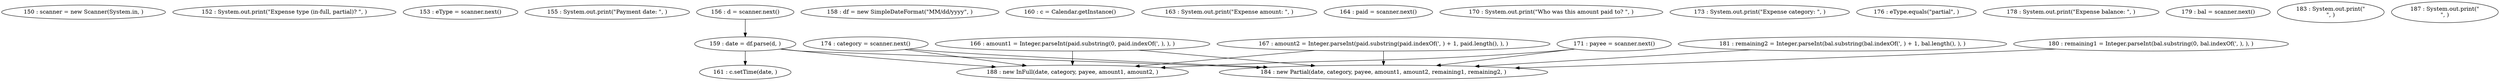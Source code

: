 digraph G {
"150 : scanner = new Scanner(System.in, )"
"152 : System.out.print(\"Expense type (in-full, partial)? \", )"
"153 : eType = scanner.next()"
"155 : System.out.print(\"Payment date: \", )"
"156 : d = scanner.next()"
"156 : d = scanner.next()" -> "159 : date = df.parse(d, )"
"158 : df = new SimpleDateFormat(\"MM/dd/yyyy\", )"
"159 : date = df.parse(d, )"
"159 : date = df.parse(d, )" -> "161 : c.setTime(date, )"
"159 : date = df.parse(d, )" -> "188 : new InFull(date, category, payee, amount1, amount2, )"
"159 : date = df.parse(d, )" -> "184 : new Partial(date, category, payee, amount1, amount2, remaining1, remaining2, )"
"160 : c = Calendar.getInstance()"
"161 : c.setTime(date, )"
"163 : System.out.print(\"Expense amount: \", )"
"164 : paid = scanner.next()"
"166 : amount1 = Integer.parseInt(paid.substring(0, paid.indexOf(', ), ), )"
"166 : amount1 = Integer.parseInt(paid.substring(0, paid.indexOf(', ), ), )" -> "188 : new InFull(date, category, payee, amount1, amount2, )"
"166 : amount1 = Integer.parseInt(paid.substring(0, paid.indexOf(', ), ), )" -> "184 : new Partial(date, category, payee, amount1, amount2, remaining1, remaining2, )"
"167 : amount2 = Integer.parseInt(paid.substring(paid.indexOf(', ) + 1, paid.length(), ), )"
"167 : amount2 = Integer.parseInt(paid.substring(paid.indexOf(', ) + 1, paid.length(), ), )" -> "188 : new InFull(date, category, payee, amount1, amount2, )"
"167 : amount2 = Integer.parseInt(paid.substring(paid.indexOf(', ) + 1, paid.length(), ), )" -> "184 : new Partial(date, category, payee, amount1, amount2, remaining1, remaining2, )"
"170 : System.out.print(\"Who was this amount paid to? \", )"
"171 : payee = scanner.next()"
"171 : payee = scanner.next()" -> "188 : new InFull(date, category, payee, amount1, amount2, )"
"171 : payee = scanner.next()" -> "184 : new Partial(date, category, payee, amount1, amount2, remaining1, remaining2, )"
"173 : System.out.print(\"Expense category: \", )"
"174 : category = scanner.next()"
"174 : category = scanner.next()" -> "188 : new InFull(date, category, payee, amount1, amount2, )"
"174 : category = scanner.next()" -> "184 : new Partial(date, category, payee, amount1, amount2, remaining1, remaining2, )"
"176 : eType.equals(\"partial\", )"
"178 : System.out.print(\"Expense balance: \", )"
"179 : bal = scanner.next()"
"180 : remaining1 = Integer.parseInt(bal.substring(0, bal.indexOf(', ), ), )"
"180 : remaining1 = Integer.parseInt(bal.substring(0, bal.indexOf(', ), ), )" -> "184 : new Partial(date, category, payee, amount1, amount2, remaining1, remaining2, )"
"181 : remaining2 = Integer.parseInt(bal.substring(bal.indexOf(', ) + 1, bal.length(), ), )"
"181 : remaining2 = Integer.parseInt(bal.substring(bal.indexOf(', ) + 1, bal.length(), ), )" -> "184 : new Partial(date, category, payee, amount1, amount2, remaining1, remaining2, )"
"183 : System.out.print(\"\n\", )"
"184 : new Partial(date, category, payee, amount1, amount2, remaining1, remaining2, )"
"187 : System.out.print(\"\n\", )"
"188 : new InFull(date, category, payee, amount1, amount2, )"
}